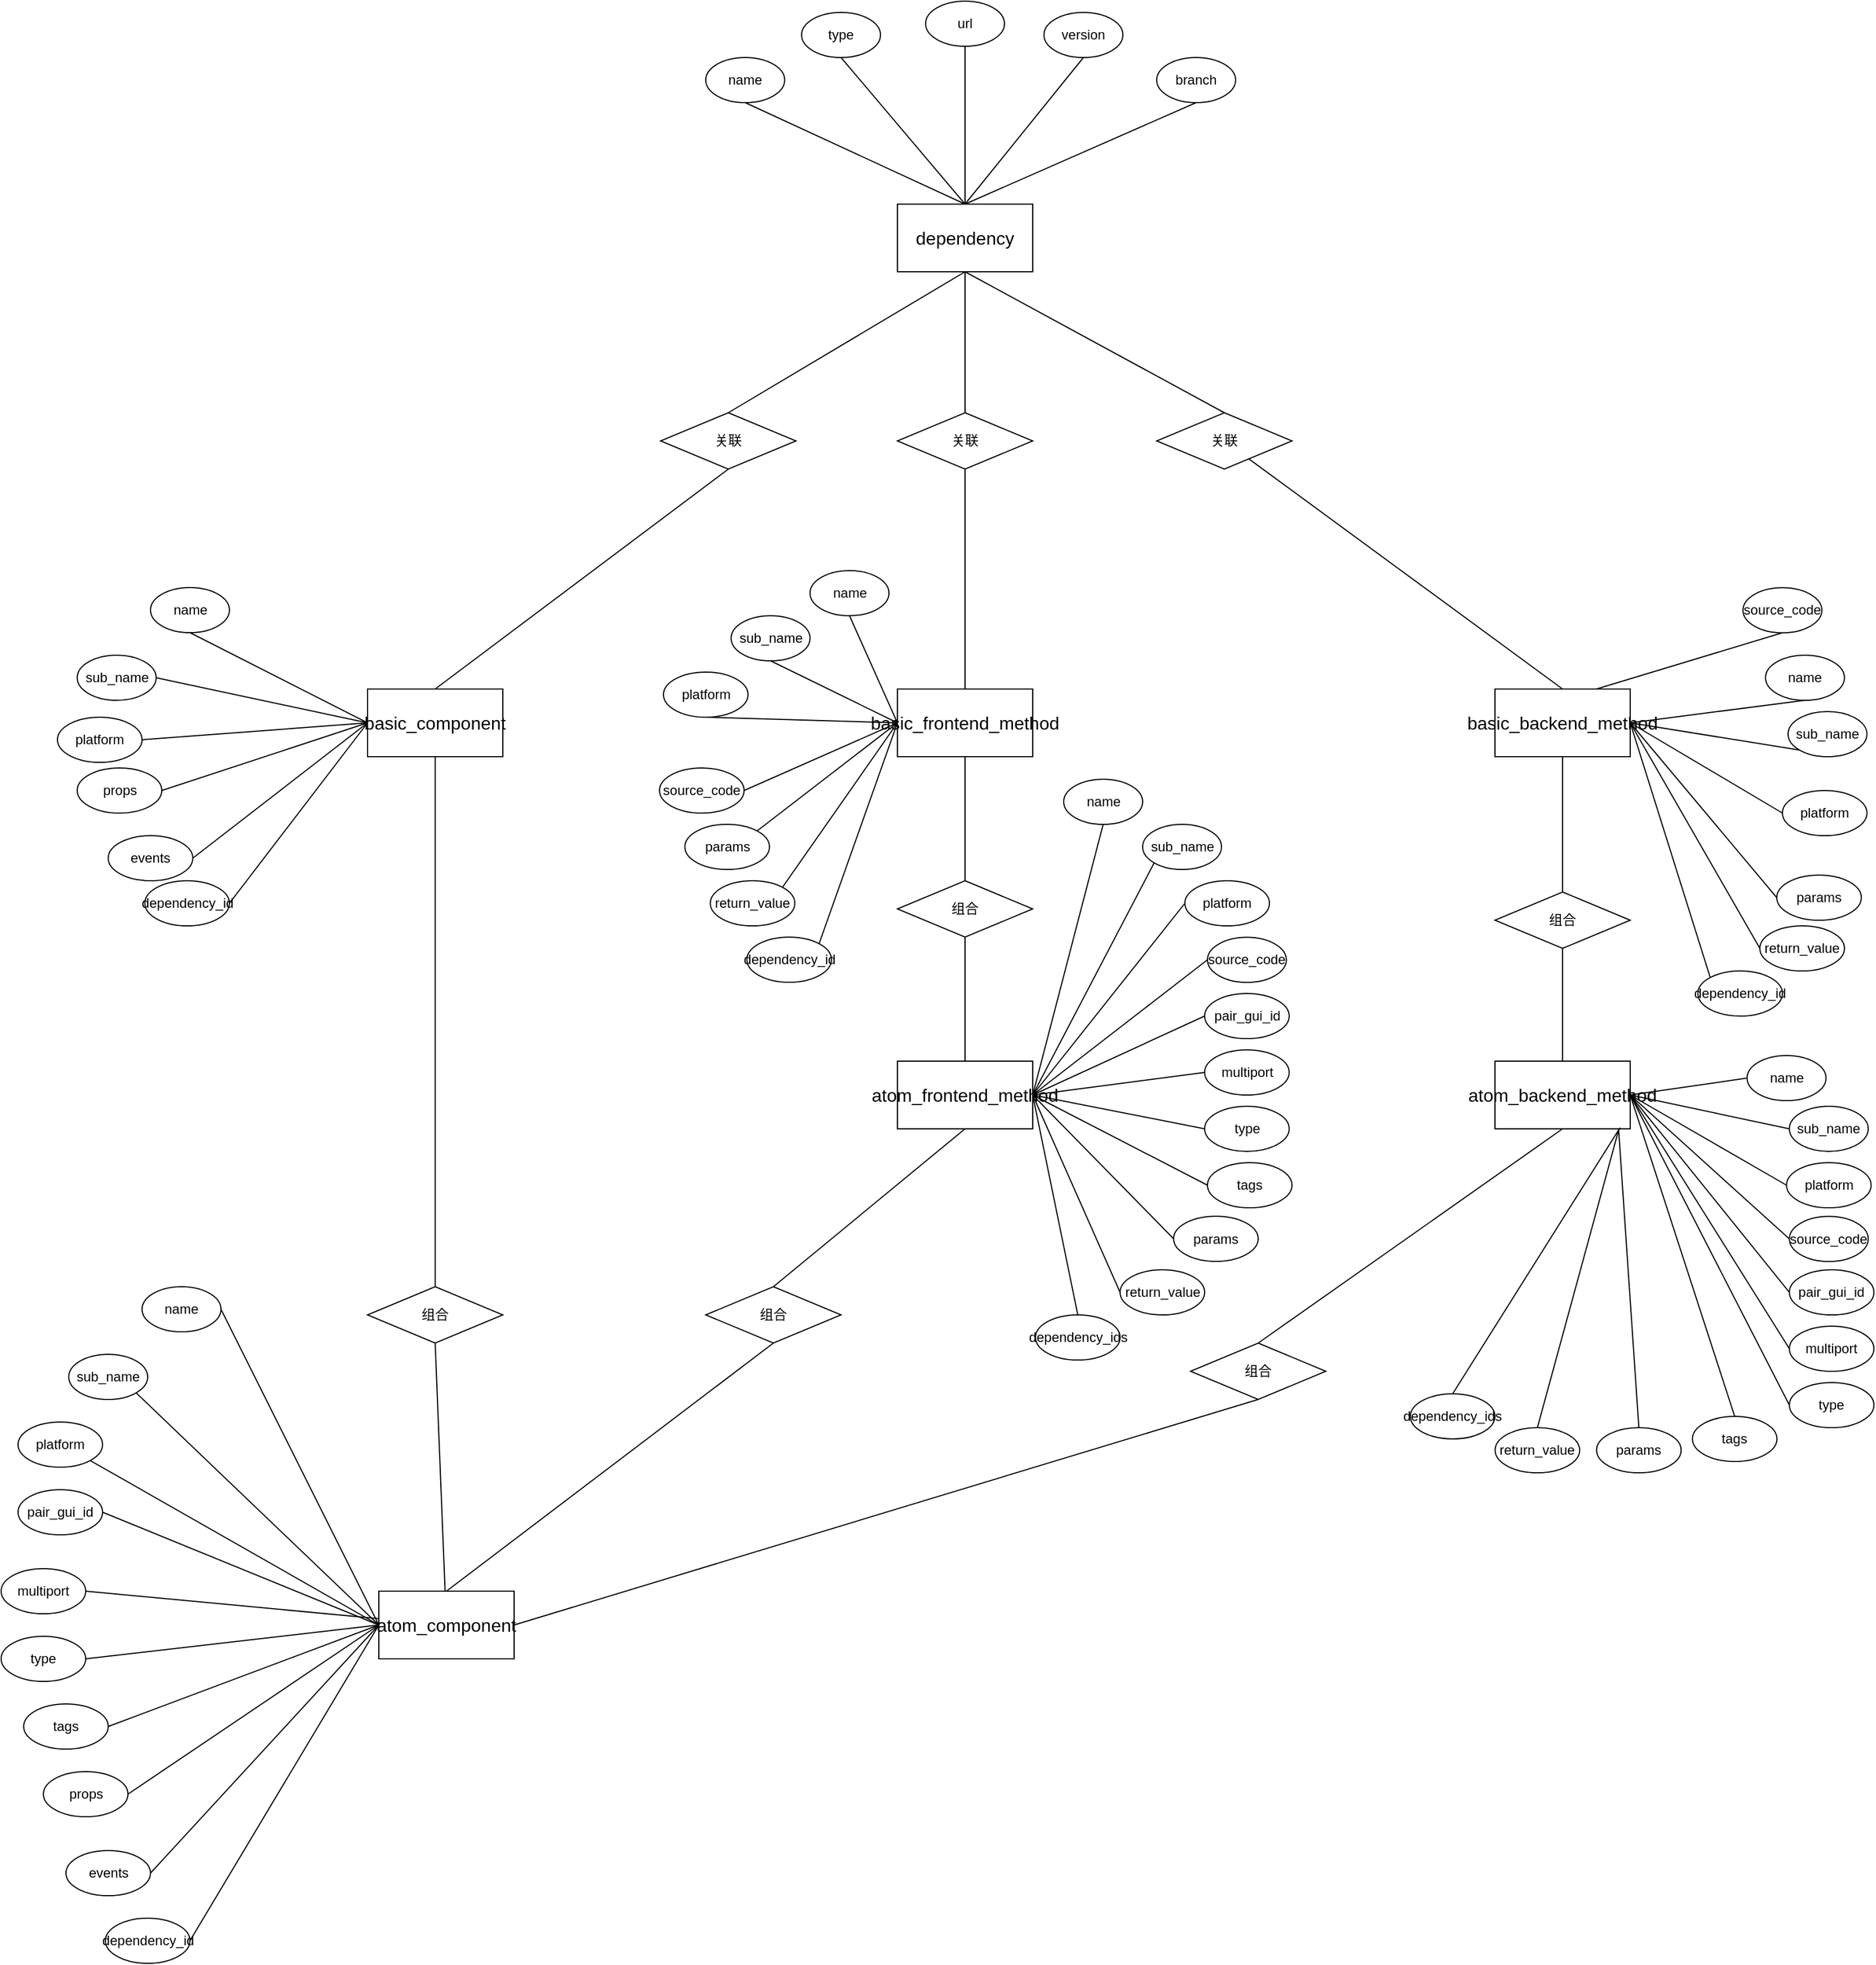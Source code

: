 <mxfile pages="1" version="11.2.9" type="github"><diagram id="z7lTt8omk_86fi-6JO_t" name="第 1 页"><mxGraphModel dx="1261" dy="819" grid="1" gridSize="10" guides="1" tooltips="1" connect="1" arrows="1" fold="1" page="1" pageScale="1" pageWidth="3300" pageHeight="4681" math="0" shadow="0"><root><mxCell id="0"/><mxCell id="1" parent="0"/><mxCell id="1T3B1WNuyMGpMK1enhCD-1" value="&lt;span&gt;&lt;div class=&quot;ql-long-6808127&quot; style=&quot;font-size: 12pt&quot;&gt;&lt;span class=&quot;ql-author-6808127&quot;&gt;dependency&lt;/span&gt;&lt;/div&gt;&lt;/span&gt;" style="rounded=0;whiteSpace=wrap;html=1;" parent="1" vertex="1"><mxGeometry x="1630" y="810" width="120" height="60" as="geometry"/></mxCell><mxCell id="iZbWSdUzm65O7ZsRkunu-4" style="rounded=0;orthogonalLoop=1;jettySize=auto;html=1;exitX=0.5;exitY=0;exitDx=0;exitDy=0;entryX=0.5;entryY=1;entryDx=0;entryDy=0;endArrow=none;endFill=0;" edge="1" parent="1" source="1T3B1WNuyMGpMK1enhCD-2" target="iZbWSdUzm65O7ZsRkunu-1"><mxGeometry relative="1" as="geometry"/></mxCell><mxCell id="iZbWSdUzm65O7ZsRkunu-23" style="edgeStyle=none;rounded=0;orthogonalLoop=1;jettySize=auto;html=1;exitX=0.5;exitY=1;exitDx=0;exitDy=0;entryX=0.5;entryY=0;entryDx=0;entryDy=0;endArrow=none;endFill=0;" edge="1" parent="1" source="1T3B1WNuyMGpMK1enhCD-2" target="iZbWSdUzm65O7ZsRkunu-10"><mxGeometry relative="1" as="geometry"/></mxCell><mxCell id="1T3B1WNuyMGpMK1enhCD-2" value="&lt;span&gt;&lt;div class=&quot;ql-long-6808127&quot; style=&quot;font-size: 12pt&quot;&gt;&lt;span&gt;basic_component&lt;/span&gt;&lt;/div&gt;&lt;/span&gt;" style="rounded=0;whiteSpace=wrap;html=1;" parent="1" vertex="1"><mxGeometry x="1160" y="1240" width="120" height="60" as="geometry"/></mxCell><mxCell id="iZbWSdUzm65O7ZsRkunu-9" style="edgeStyle=none;rounded=0;orthogonalLoop=1;jettySize=auto;html=1;exitX=0.5;exitY=0;exitDx=0;exitDy=0;endArrow=none;endFill=0;" edge="1" parent="1" source="1T3B1WNuyMGpMK1enhCD-3" target="iZbWSdUzm65O7ZsRkunu-3"><mxGeometry relative="1" as="geometry"/></mxCell><mxCell id="iZbWSdUzm65O7ZsRkunu-17" style="edgeStyle=none;rounded=0;orthogonalLoop=1;jettySize=auto;html=1;exitX=0.5;exitY=1;exitDx=0;exitDy=0;endArrow=none;endFill=0;" edge="1" parent="1" source="1T3B1WNuyMGpMK1enhCD-3" target="iZbWSdUzm65O7ZsRkunu-12"><mxGeometry relative="1" as="geometry"/></mxCell><mxCell id="1T3B1WNuyMGpMK1enhCD-3" value="&lt;span&gt;&lt;div class=&quot;ql-long-6808127&quot; style=&quot;font-size: 12pt&quot;&gt;&lt;span&gt;basic_backend_method&lt;/span&gt;&lt;/div&gt;&lt;/span&gt;" style="rounded=0;whiteSpace=wrap;html=1;" parent="1" vertex="1"><mxGeometry x="2160" y="1240" width="120" height="60" as="geometry"/></mxCell><mxCell id="1T3B1WNuyMGpMK1enhCD-4" value="&lt;span&gt;&lt;div class=&quot;ql-long-377570&quot; style=&quot;font-size: 12pt&quot;&gt;atom_componen&lt;span class=&quot;ql-author-377570&quot;&gt;t&lt;/span&gt;&lt;/div&gt;&lt;/span&gt;" style="rounded=0;whiteSpace=wrap;html=1;" parent="1" vertex="1"><mxGeometry x="1170" y="2040" width="120" height="60" as="geometry"/></mxCell><mxCell id="iZbWSdUzm65O7ZsRkunu-6" style="edgeStyle=none;rounded=0;orthogonalLoop=1;jettySize=auto;html=1;exitX=0.5;exitY=0;exitDx=0;exitDy=0;entryX=0.5;entryY=1;entryDx=0;entryDy=0;endArrow=none;endFill=0;" edge="1" parent="1" source="1T3B1WNuyMGpMK1enhCD-5" target="iZbWSdUzm65O7ZsRkunu-2"><mxGeometry relative="1" as="geometry"/></mxCell><mxCell id="iZbWSdUzm65O7ZsRkunu-15" style="edgeStyle=none;rounded=0;orthogonalLoop=1;jettySize=auto;html=1;exitX=0.5;exitY=1;exitDx=0;exitDy=0;entryX=0.5;entryY=0;entryDx=0;entryDy=0;endArrow=none;endFill=0;" edge="1" parent="1" source="1T3B1WNuyMGpMK1enhCD-5" target="iZbWSdUzm65O7ZsRkunu-11"><mxGeometry relative="1" as="geometry"/></mxCell><mxCell id="1T3B1WNuyMGpMK1enhCD-5" value="&lt;span&gt;&lt;div class=&quot;ql-long-6808127&quot; style=&quot;font-size: 12pt&quot;&gt;&lt;span&gt;basic_frontend_method&lt;/span&gt;&lt;/div&gt;&lt;/span&gt;" style="rounded=0;whiteSpace=wrap;html=1;" parent="1" vertex="1"><mxGeometry x="1630" y="1240" width="120" height="60" as="geometry"/></mxCell><mxCell id="iZbWSdUzm65O7ZsRkunu-19" style="edgeStyle=none;rounded=0;orthogonalLoop=1;jettySize=auto;html=1;exitX=0.5;exitY=1;exitDx=0;exitDy=0;entryX=0.5;entryY=0;entryDx=0;entryDy=0;endArrow=none;endFill=0;" edge="1" parent="1" source="1T3B1WNuyMGpMK1enhCD-6" target="iZbWSdUzm65O7ZsRkunu-13"><mxGeometry relative="1" as="geometry"/></mxCell><mxCell id="1T3B1WNuyMGpMK1enhCD-6" value="&lt;span&gt;&lt;div class=&quot;ql-long-377570&quot; style=&quot;font-size: 12pt&quot;&gt;&lt;span&gt;atom_frontend_method&lt;/span&gt;&lt;/div&gt;&lt;/span&gt;" style="rounded=0;whiteSpace=wrap;html=1;" parent="1" vertex="1"><mxGeometry x="1630" y="1570" width="120" height="60" as="geometry"/></mxCell><mxCell id="iZbWSdUzm65O7ZsRkunu-21" style="edgeStyle=none;rounded=0;orthogonalLoop=1;jettySize=auto;html=1;exitX=0.5;exitY=1;exitDx=0;exitDy=0;entryX=0.5;entryY=0;entryDx=0;entryDy=0;endArrow=none;endFill=0;" edge="1" parent="1" source="1T3B1WNuyMGpMK1enhCD-8" target="iZbWSdUzm65O7ZsRkunu-14"><mxGeometry relative="1" as="geometry"/></mxCell><mxCell id="1T3B1WNuyMGpMK1enhCD-8" value="&lt;span&gt;&lt;div class=&quot;ql-long-377570&quot; style=&quot;font-size: 12pt&quot;&gt;&lt;span&gt;atom_backend_method&lt;/span&gt;&lt;/div&gt;&lt;/span&gt;" style="rounded=0;whiteSpace=wrap;html=1;" parent="1" vertex="1"><mxGeometry x="2160" y="1570" width="120" height="60" as="geometry"/></mxCell><mxCell id="iZbWSdUzm65O7ZsRkunu-5" style="rounded=0;orthogonalLoop=1;jettySize=auto;html=1;exitX=0.5;exitY=0;exitDx=0;exitDy=0;endArrow=none;endFill=0;entryX=0.5;entryY=1;entryDx=0;entryDy=0;" edge="1" parent="1" source="iZbWSdUzm65O7ZsRkunu-1" target="1T3B1WNuyMGpMK1enhCD-1"><mxGeometry relative="1" as="geometry"/></mxCell><mxCell id="iZbWSdUzm65O7ZsRkunu-1" value="关联" style="rhombus;whiteSpace=wrap;html=1;" vertex="1" parent="1"><mxGeometry x="1420" y="995" width="120" height="50" as="geometry"/></mxCell><mxCell id="iZbWSdUzm65O7ZsRkunu-7" style="edgeStyle=none;rounded=0;orthogonalLoop=1;jettySize=auto;html=1;exitX=0.5;exitY=0;exitDx=0;exitDy=0;entryX=0.5;entryY=1;entryDx=0;entryDy=0;endArrow=none;endFill=0;" edge="1" parent="1" source="iZbWSdUzm65O7ZsRkunu-2" target="1T3B1WNuyMGpMK1enhCD-1"><mxGeometry relative="1" as="geometry"/></mxCell><mxCell id="iZbWSdUzm65O7ZsRkunu-2" value="关联" style="rhombus;whiteSpace=wrap;html=1;" vertex="1" parent="1"><mxGeometry x="1630" y="995" width="120" height="50" as="geometry"/></mxCell><mxCell id="iZbWSdUzm65O7ZsRkunu-8" style="edgeStyle=none;rounded=0;orthogonalLoop=1;jettySize=auto;html=1;exitX=0.5;exitY=0;exitDx=0;exitDy=0;endArrow=none;endFill=0;" edge="1" parent="1" source="iZbWSdUzm65O7ZsRkunu-3"><mxGeometry relative="1" as="geometry"><mxPoint x="1690" y="870" as="targetPoint"/></mxGeometry></mxCell><mxCell id="iZbWSdUzm65O7ZsRkunu-3" value="关联" style="rhombus;whiteSpace=wrap;html=1;" vertex="1" parent="1"><mxGeometry x="1860" y="995" width="120" height="50" as="geometry"/></mxCell><mxCell id="iZbWSdUzm65O7ZsRkunu-24" style="edgeStyle=none;rounded=0;orthogonalLoop=1;jettySize=auto;html=1;exitX=0.5;exitY=1;exitDx=0;exitDy=0;endArrow=none;endFill=0;" edge="1" parent="1" source="iZbWSdUzm65O7ZsRkunu-10" target="1T3B1WNuyMGpMK1enhCD-4"><mxGeometry relative="1" as="geometry"/></mxCell><mxCell id="iZbWSdUzm65O7ZsRkunu-10" value="组合" style="rhombus;whiteSpace=wrap;html=1;" vertex="1" parent="1"><mxGeometry x="1160" y="1770" width="120" height="50" as="geometry"/></mxCell><mxCell id="iZbWSdUzm65O7ZsRkunu-16" style="edgeStyle=none;rounded=0;orthogonalLoop=1;jettySize=auto;html=1;exitX=0.5;exitY=1;exitDx=0;exitDy=0;endArrow=none;endFill=0;" edge="1" parent="1" source="iZbWSdUzm65O7ZsRkunu-11" target="1T3B1WNuyMGpMK1enhCD-6"><mxGeometry relative="1" as="geometry"/></mxCell><mxCell id="iZbWSdUzm65O7ZsRkunu-11" value="组合" style="rhombus;whiteSpace=wrap;html=1;" vertex="1" parent="1"><mxGeometry x="1630" y="1410" width="120" height="50" as="geometry"/></mxCell><mxCell id="iZbWSdUzm65O7ZsRkunu-18" style="edgeStyle=none;rounded=0;orthogonalLoop=1;jettySize=auto;html=1;exitX=0.5;exitY=1;exitDx=0;exitDy=0;entryX=0.5;entryY=0;entryDx=0;entryDy=0;endArrow=none;endFill=0;" edge="1" parent="1" source="iZbWSdUzm65O7ZsRkunu-12" target="1T3B1WNuyMGpMK1enhCD-8"><mxGeometry relative="1" as="geometry"/></mxCell><mxCell id="iZbWSdUzm65O7ZsRkunu-12" value="组合" style="rhombus;whiteSpace=wrap;html=1;" vertex="1" parent="1"><mxGeometry x="2160" y="1420" width="120" height="50" as="geometry"/></mxCell><mxCell id="iZbWSdUzm65O7ZsRkunu-20" style="edgeStyle=none;rounded=0;orthogonalLoop=1;jettySize=auto;html=1;exitX=0.5;exitY=1;exitDx=0;exitDy=0;entryX=0.5;entryY=0;entryDx=0;entryDy=0;endArrow=none;endFill=0;" edge="1" parent="1" source="iZbWSdUzm65O7ZsRkunu-13" target="1T3B1WNuyMGpMK1enhCD-4"><mxGeometry relative="1" as="geometry"/></mxCell><mxCell id="iZbWSdUzm65O7ZsRkunu-13" value="组合" style="rhombus;whiteSpace=wrap;html=1;" vertex="1" parent="1"><mxGeometry x="1460" y="1770" width="120" height="50" as="geometry"/></mxCell><mxCell id="iZbWSdUzm65O7ZsRkunu-22" style="edgeStyle=none;rounded=0;orthogonalLoop=1;jettySize=auto;html=1;exitX=0.5;exitY=1;exitDx=0;exitDy=0;entryX=1;entryY=0.5;entryDx=0;entryDy=0;endArrow=none;endFill=0;" edge="1" parent="1" source="iZbWSdUzm65O7ZsRkunu-14" target="1T3B1WNuyMGpMK1enhCD-4"><mxGeometry relative="1" as="geometry"/></mxCell><mxCell id="iZbWSdUzm65O7ZsRkunu-14" value="组合" style="rhombus;whiteSpace=wrap;html=1;" vertex="1" parent="1"><mxGeometry x="1890" y="1820" width="120" height="50" as="geometry"/></mxCell><mxCell id="iZbWSdUzm65O7ZsRkunu-30" style="edgeStyle=none;rounded=0;orthogonalLoop=1;jettySize=auto;html=1;exitX=0.5;exitY=1;exitDx=0;exitDy=0;entryX=0.5;entryY=0;entryDx=0;entryDy=0;endArrow=none;endFill=0;" edge="1" parent="1" source="iZbWSdUzm65O7ZsRkunu-25" target="1T3B1WNuyMGpMK1enhCD-1"><mxGeometry relative="1" as="geometry"/></mxCell><mxCell id="iZbWSdUzm65O7ZsRkunu-25" value="name" style="ellipse;whiteSpace=wrap;html=1;" vertex="1" parent="1"><mxGeometry x="1460" y="680" width="70" height="40" as="geometry"/></mxCell><mxCell id="iZbWSdUzm65O7ZsRkunu-31" style="edgeStyle=none;rounded=0;orthogonalLoop=1;jettySize=auto;html=1;exitX=0.5;exitY=1;exitDx=0;exitDy=0;endArrow=none;endFill=0;" edge="1" parent="1" source="iZbWSdUzm65O7ZsRkunu-26"><mxGeometry relative="1" as="geometry"><mxPoint x="1690" y="810" as="targetPoint"/></mxGeometry></mxCell><mxCell id="iZbWSdUzm65O7ZsRkunu-26" value="type" style="ellipse;whiteSpace=wrap;html=1;" vertex="1" parent="1"><mxGeometry x="1545" y="640" width="70" height="40" as="geometry"/></mxCell><mxCell id="iZbWSdUzm65O7ZsRkunu-32" style="edgeStyle=none;rounded=0;orthogonalLoop=1;jettySize=auto;html=1;exitX=0.5;exitY=1;exitDx=0;exitDy=0;endArrow=none;endFill=0;" edge="1" parent="1" source="iZbWSdUzm65O7ZsRkunu-27"><mxGeometry relative="1" as="geometry"><mxPoint x="1690" y="810" as="targetPoint"/></mxGeometry></mxCell><mxCell id="iZbWSdUzm65O7ZsRkunu-27" value="url" style="ellipse;whiteSpace=wrap;html=1;" vertex="1" parent="1"><mxGeometry x="1655" y="630" width="70" height="40" as="geometry"/></mxCell><mxCell id="iZbWSdUzm65O7ZsRkunu-33" style="edgeStyle=none;rounded=0;orthogonalLoop=1;jettySize=auto;html=1;exitX=0.5;exitY=1;exitDx=0;exitDy=0;endArrow=none;endFill=0;" edge="1" parent="1" source="iZbWSdUzm65O7ZsRkunu-28"><mxGeometry relative="1" as="geometry"><mxPoint x="1690" y="810" as="targetPoint"/></mxGeometry></mxCell><mxCell id="iZbWSdUzm65O7ZsRkunu-28" value="version" style="ellipse;whiteSpace=wrap;html=1;" vertex="1" parent="1"><mxGeometry x="1760" y="640" width="70" height="40" as="geometry"/></mxCell><mxCell id="iZbWSdUzm65O7ZsRkunu-34" style="edgeStyle=none;rounded=0;orthogonalLoop=1;jettySize=auto;html=1;exitX=0.5;exitY=1;exitDx=0;exitDy=0;entryX=0.5;entryY=0;entryDx=0;entryDy=0;endArrow=none;endFill=0;" edge="1" parent="1" source="iZbWSdUzm65O7ZsRkunu-29" target="1T3B1WNuyMGpMK1enhCD-1"><mxGeometry relative="1" as="geometry"/></mxCell><mxCell id="iZbWSdUzm65O7ZsRkunu-29" value="&lt;span&gt;branch&lt;/span&gt;" style="ellipse;whiteSpace=wrap;html=1;" vertex="1" parent="1"><mxGeometry x="1860" y="680" width="70" height="40" as="geometry"/></mxCell><mxCell id="iZbWSdUzm65O7ZsRkunu-46" style="edgeStyle=none;rounded=0;orthogonalLoop=1;jettySize=auto;html=1;exitX=0.5;exitY=1;exitDx=0;exitDy=0;entryX=0;entryY=0.5;entryDx=0;entryDy=0;endArrow=none;endFill=0;" edge="1" parent="1" source="iZbWSdUzm65O7ZsRkunu-35" target="1T3B1WNuyMGpMK1enhCD-2"><mxGeometry relative="1" as="geometry"/></mxCell><mxCell id="iZbWSdUzm65O7ZsRkunu-35" value="name" style="ellipse;whiteSpace=wrap;html=1;" vertex="1" parent="1"><mxGeometry x="967.5" y="1150" width="70" height="40" as="geometry"/></mxCell><mxCell id="iZbWSdUzm65O7ZsRkunu-47" style="edgeStyle=none;rounded=0;orthogonalLoop=1;jettySize=auto;html=1;exitX=1;exitY=0.5;exitDx=0;exitDy=0;entryX=0;entryY=0.5;entryDx=0;entryDy=0;endArrow=none;endFill=0;" edge="1" parent="1" source="iZbWSdUzm65O7ZsRkunu-36" target="1T3B1WNuyMGpMK1enhCD-2"><mxGeometry relative="1" as="geometry"/></mxCell><mxCell id="iZbWSdUzm65O7ZsRkunu-36" value="sub_name" style="ellipse;whiteSpace=wrap;html=1;" vertex="1" parent="1"><mxGeometry x="902.5" y="1210" width="70" height="40" as="geometry"/></mxCell><mxCell id="iZbWSdUzm65O7ZsRkunu-53" style="edgeStyle=none;rounded=0;orthogonalLoop=1;jettySize=auto;html=1;exitX=1;exitY=0.5;exitDx=0;exitDy=0;entryX=0;entryY=0.5;entryDx=0;entryDy=0;endArrow=none;endFill=0;" edge="1" parent="1" source="iZbWSdUzm65O7ZsRkunu-43" target="1T3B1WNuyMGpMK1enhCD-2"><mxGeometry relative="1" as="geometry"/></mxCell><mxCell id="iZbWSdUzm65O7ZsRkunu-43" value="props" style="ellipse;whiteSpace=wrap;html=1;" vertex="1" parent="1"><mxGeometry x="902.5" y="1310" width="75" height="40" as="geometry"/></mxCell><mxCell id="iZbWSdUzm65O7ZsRkunu-54" style="edgeStyle=none;rounded=0;orthogonalLoop=1;jettySize=auto;html=1;exitX=1;exitY=0.5;exitDx=0;exitDy=0;entryX=0;entryY=0.5;entryDx=0;entryDy=0;endArrow=none;endFill=0;" edge="1" parent="1" source="iZbWSdUzm65O7ZsRkunu-44" target="1T3B1WNuyMGpMK1enhCD-2"><mxGeometry relative="1" as="geometry"/></mxCell><mxCell id="iZbWSdUzm65O7ZsRkunu-44" value="events" style="ellipse;whiteSpace=wrap;html=1;" vertex="1" parent="1"><mxGeometry x="930" y="1370" width="75" height="40" as="geometry"/></mxCell><mxCell id="iZbWSdUzm65O7ZsRkunu-55" style="edgeStyle=none;rounded=0;orthogonalLoop=1;jettySize=auto;html=1;exitX=1;exitY=0.5;exitDx=0;exitDy=0;entryX=0;entryY=0.5;entryDx=0;entryDy=0;endArrow=none;endFill=0;" edge="1" parent="1" source="iZbWSdUzm65O7ZsRkunu-45" target="1T3B1WNuyMGpMK1enhCD-2"><mxGeometry relative="1" as="geometry"/></mxCell><mxCell id="iZbWSdUzm65O7ZsRkunu-45" value="&lt;span&gt;dependency_id&lt;/span&gt;" style="ellipse;whiteSpace=wrap;html=1;" vertex="1" parent="1"><mxGeometry x="962.5" y="1410" width="75" height="40" as="geometry"/></mxCell><mxCell id="iZbWSdUzm65O7ZsRkunu-70" style="edgeStyle=none;rounded=0;orthogonalLoop=1;jettySize=auto;html=1;exitX=0.5;exitY=1;exitDx=0;exitDy=0;entryX=0;entryY=0.5;entryDx=0;entryDy=0;endArrow=none;endFill=0;" edge="1" parent="1" source="iZbWSdUzm65O7ZsRkunu-56" target="1T3B1WNuyMGpMK1enhCD-5"><mxGeometry relative="1" as="geometry"/></mxCell><mxCell id="iZbWSdUzm65O7ZsRkunu-56" value="name" style="ellipse;whiteSpace=wrap;html=1;" vertex="1" parent="1"><mxGeometry x="1552.5" y="1135" width="70" height="40" as="geometry"/></mxCell><mxCell id="iZbWSdUzm65O7ZsRkunu-71" style="edgeStyle=none;rounded=0;orthogonalLoop=1;jettySize=auto;html=1;exitX=0.5;exitY=1;exitDx=0;exitDy=0;endArrow=none;endFill=0;" edge="1" parent="1" source="iZbWSdUzm65O7ZsRkunu-57"><mxGeometry relative="1" as="geometry"><mxPoint x="1630" y="1270" as="targetPoint"/></mxGeometry></mxCell><mxCell id="iZbWSdUzm65O7ZsRkunu-57" value="sub_name" style="ellipse;whiteSpace=wrap;html=1;" vertex="1" parent="1"><mxGeometry x="1482.5" y="1175" width="70" height="40" as="geometry"/></mxCell><mxCell id="iZbWSdUzm65O7ZsRkunu-72" style="edgeStyle=none;rounded=0;orthogonalLoop=1;jettySize=auto;html=1;exitX=0.5;exitY=1;exitDx=0;exitDy=0;endArrow=none;endFill=0;" edge="1" parent="1" source="iZbWSdUzm65O7ZsRkunu-58"><mxGeometry relative="1" as="geometry"><mxPoint x="1630" y="1270" as="targetPoint"/></mxGeometry></mxCell><mxCell id="iZbWSdUzm65O7ZsRkunu-58" value="&lt;span&gt;platform&lt;/span&gt;" style="ellipse;whiteSpace=wrap;html=1;" vertex="1" parent="1"><mxGeometry x="1422.5" y="1225" width="75" height="40" as="geometry"/></mxCell><mxCell id="iZbWSdUzm65O7ZsRkunu-78" style="edgeStyle=none;rounded=0;orthogonalLoop=1;jettySize=auto;html=1;exitX=1;exitY=0;exitDx=0;exitDy=0;entryX=0;entryY=0.5;entryDx=0;entryDy=0;endArrow=none;endFill=0;" edge="1" parent="1" source="iZbWSdUzm65O7ZsRkunu-63" target="1T3B1WNuyMGpMK1enhCD-5"><mxGeometry relative="1" as="geometry"/></mxCell><mxCell id="iZbWSdUzm65O7ZsRkunu-63" value="&lt;span&gt;params&lt;/span&gt;" style="ellipse;whiteSpace=wrap;html=1;" vertex="1" parent="1"><mxGeometry x="1441.5" y="1360" width="75" height="40" as="geometry"/></mxCell><mxCell id="iZbWSdUzm65O7ZsRkunu-79" style="edgeStyle=none;rounded=0;orthogonalLoop=1;jettySize=auto;html=1;exitX=1;exitY=0;exitDx=0;exitDy=0;entryX=0;entryY=0.5;entryDx=0;entryDy=0;endArrow=none;endFill=0;" edge="1" parent="1" source="iZbWSdUzm65O7ZsRkunu-64" target="1T3B1WNuyMGpMK1enhCD-5"><mxGeometry relative="1" as="geometry"/></mxCell><mxCell id="iZbWSdUzm65O7ZsRkunu-64" value="return_value" style="ellipse;whiteSpace=wrap;html=1;" vertex="1" parent="1"><mxGeometry x="1464" y="1410" width="75" height="40" as="geometry"/></mxCell><mxCell id="iZbWSdUzm65O7ZsRkunu-80" style="edgeStyle=none;rounded=0;orthogonalLoop=1;jettySize=auto;html=1;exitX=1;exitY=0;exitDx=0;exitDy=0;endArrow=none;endFill=0;" edge="1" parent="1" source="iZbWSdUzm65O7ZsRkunu-65"><mxGeometry relative="1" as="geometry"><mxPoint x="1630" y="1270" as="targetPoint"/></mxGeometry></mxCell><mxCell id="iZbWSdUzm65O7ZsRkunu-65" value="&lt;span&gt;dependency_id&lt;/span&gt;" style="ellipse;whiteSpace=wrap;html=1;" vertex="1" parent="1"><mxGeometry x="1496.5" y="1460" width="75" height="40" as="geometry"/></mxCell><mxCell id="iZbWSdUzm65O7ZsRkunu-77" style="edgeStyle=none;rounded=0;orthogonalLoop=1;jettySize=auto;html=1;exitX=1;exitY=0.5;exitDx=0;exitDy=0;entryX=0;entryY=0.5;entryDx=0;entryDy=0;endArrow=none;endFill=0;" edge="1" parent="1" source="iZbWSdUzm65O7ZsRkunu-69" target="1T3B1WNuyMGpMK1enhCD-5"><mxGeometry relative="1" as="geometry"/></mxCell><mxCell id="iZbWSdUzm65O7ZsRkunu-69" value="&lt;span&gt;source_code&lt;/span&gt;" style="ellipse;whiteSpace=wrap;html=1;" vertex="1" parent="1"><mxGeometry x="1419" y="1310" width="75" height="40" as="geometry"/></mxCell><mxCell id="iZbWSdUzm65O7ZsRkunu-114" style="edgeStyle=none;rounded=0;orthogonalLoop=1;jettySize=auto;html=1;exitX=0.5;exitY=1;exitDx=0;exitDy=0;entryX=1;entryY=0.5;entryDx=0;entryDy=0;endArrow=none;endFill=0;" edge="1" parent="1" source="iZbWSdUzm65O7ZsRkunu-102" target="1T3B1WNuyMGpMK1enhCD-3"><mxGeometry relative="1" as="geometry"/></mxCell><mxCell id="iZbWSdUzm65O7ZsRkunu-102" value="name" style="ellipse;whiteSpace=wrap;html=1;" vertex="1" parent="1"><mxGeometry x="2400" y="1210" width="70" height="40" as="geometry"/></mxCell><mxCell id="iZbWSdUzm65O7ZsRkunu-115" style="edgeStyle=none;rounded=0;orthogonalLoop=1;jettySize=auto;html=1;exitX=0;exitY=1;exitDx=0;exitDy=0;endArrow=none;endFill=0;" edge="1" parent="1" source="iZbWSdUzm65O7ZsRkunu-103"><mxGeometry relative="1" as="geometry"><mxPoint x="2280" y="1270" as="targetPoint"/></mxGeometry></mxCell><mxCell id="iZbWSdUzm65O7ZsRkunu-103" value="sub_name" style="ellipse;whiteSpace=wrap;html=1;" vertex="1" parent="1"><mxGeometry x="2420" y="1260" width="70" height="40" as="geometry"/></mxCell><mxCell id="iZbWSdUzm65O7ZsRkunu-116" style="edgeStyle=none;rounded=0;orthogonalLoop=1;jettySize=auto;html=1;exitX=0;exitY=0.5;exitDx=0;exitDy=0;endArrow=none;endFill=0;" edge="1" parent="1" source="iZbWSdUzm65O7ZsRkunu-104"><mxGeometry relative="1" as="geometry"><mxPoint x="2280" y="1270" as="targetPoint"/></mxGeometry></mxCell><mxCell id="iZbWSdUzm65O7ZsRkunu-104" value="&lt;span&gt;platform&lt;/span&gt;" style="ellipse;whiteSpace=wrap;html=1;" vertex="1" parent="1"><mxGeometry x="2415" y="1330" width="75" height="40" as="geometry"/></mxCell><mxCell id="iZbWSdUzm65O7ZsRkunu-121" style="edgeStyle=none;rounded=0;orthogonalLoop=1;jettySize=auto;html=1;exitX=0;exitY=0.5;exitDx=0;exitDy=0;entryX=1;entryY=0.5;entryDx=0;entryDy=0;endArrow=none;endFill=0;" edge="1" parent="1" source="iZbWSdUzm65O7ZsRkunu-109" target="1T3B1WNuyMGpMK1enhCD-3"><mxGeometry relative="1" as="geometry"/></mxCell><mxCell id="iZbWSdUzm65O7ZsRkunu-109" value="params" style="ellipse;whiteSpace=wrap;html=1;" vertex="1" parent="1"><mxGeometry x="2410" y="1405" width="75" height="40" as="geometry"/></mxCell><mxCell id="iZbWSdUzm65O7ZsRkunu-122" style="edgeStyle=none;rounded=0;orthogonalLoop=1;jettySize=auto;html=1;exitX=0;exitY=0.5;exitDx=0;exitDy=0;endArrow=none;endFill=0;" edge="1" parent="1" source="iZbWSdUzm65O7ZsRkunu-110"><mxGeometry relative="1" as="geometry"><mxPoint x="2280" y="1270" as="targetPoint"/></mxGeometry></mxCell><mxCell id="iZbWSdUzm65O7ZsRkunu-110" value="return_value" style="ellipse;whiteSpace=wrap;html=1;" vertex="1" parent="1"><mxGeometry x="2395" y="1450" width="75" height="40" as="geometry"/></mxCell><mxCell id="iZbWSdUzm65O7ZsRkunu-123" style="edgeStyle=none;rounded=0;orthogonalLoop=1;jettySize=auto;html=1;exitX=0;exitY=0;exitDx=0;exitDy=0;endArrow=none;endFill=0;" edge="1" parent="1" source="iZbWSdUzm65O7ZsRkunu-111"><mxGeometry relative="1" as="geometry"><mxPoint x="2280" y="1270" as="targetPoint"/></mxGeometry></mxCell><mxCell id="iZbWSdUzm65O7ZsRkunu-111" value="&lt;span&gt;dependency_id&lt;/span&gt;" style="ellipse;whiteSpace=wrap;html=1;" vertex="1" parent="1"><mxGeometry x="2340" y="1490" width="75" height="40" as="geometry"/></mxCell><mxCell id="iZbWSdUzm65O7ZsRkunu-113" style="edgeStyle=none;rounded=0;orthogonalLoop=1;jettySize=auto;html=1;exitX=0.5;exitY=1;exitDx=0;exitDy=0;entryX=0.75;entryY=0;entryDx=0;entryDy=0;endArrow=none;endFill=0;" edge="1" parent="1" source="iZbWSdUzm65O7ZsRkunu-112" target="1T3B1WNuyMGpMK1enhCD-3"><mxGeometry relative="1" as="geometry"/></mxCell><mxCell id="iZbWSdUzm65O7ZsRkunu-112" value="source_code" style="ellipse;whiteSpace=wrap;html=1;" vertex="1" parent="1"><mxGeometry x="2380" y="1150.167" width="70" height="40" as="geometry"/></mxCell><mxCell id="iZbWSdUzm65O7ZsRkunu-149" style="edgeStyle=none;rounded=0;orthogonalLoop=1;jettySize=auto;html=1;exitX=0.5;exitY=1;exitDx=0;exitDy=0;entryX=1;entryY=0.5;entryDx=0;entryDy=0;endArrow=none;endFill=0;" edge="1" parent="1" source="iZbWSdUzm65O7ZsRkunu-127" target="1T3B1WNuyMGpMK1enhCD-6"><mxGeometry relative="1" as="geometry"/></mxCell><mxCell id="iZbWSdUzm65O7ZsRkunu-127" value="name" style="ellipse;whiteSpace=wrap;html=1;" vertex="1" parent="1"><mxGeometry x="1777.5" y="1320" width="70" height="40" as="geometry"/></mxCell><mxCell id="iZbWSdUzm65O7ZsRkunu-150" style="edgeStyle=none;rounded=0;orthogonalLoop=1;jettySize=auto;html=1;exitX=0;exitY=1;exitDx=0;exitDy=0;endArrow=none;endFill=0;" edge="1" parent="1" source="iZbWSdUzm65O7ZsRkunu-129"><mxGeometry relative="1" as="geometry"><mxPoint x="1750" y="1600" as="targetPoint"/></mxGeometry></mxCell><mxCell id="iZbWSdUzm65O7ZsRkunu-129" value="sub_name" style="ellipse;whiteSpace=wrap;html=1;" vertex="1" parent="1"><mxGeometry x="1847.5" y="1360" width="70" height="40" as="geometry"/></mxCell><mxCell id="iZbWSdUzm65O7ZsRkunu-151" style="edgeStyle=none;rounded=0;orthogonalLoop=1;jettySize=auto;html=1;exitX=0;exitY=0.5;exitDx=0;exitDy=0;endArrow=none;endFill=0;" edge="1" parent="1" source="iZbWSdUzm65O7ZsRkunu-131"><mxGeometry relative="1" as="geometry"><mxPoint x="1750" y="1600" as="targetPoint"/></mxGeometry></mxCell><mxCell id="iZbWSdUzm65O7ZsRkunu-131" value="&lt;span&gt;platform&lt;/span&gt;" style="ellipse;whiteSpace=wrap;html=1;" vertex="1" parent="1"><mxGeometry x="1885" y="1410" width="75" height="40" as="geometry"/></mxCell><mxCell id="iZbWSdUzm65O7ZsRkunu-153" style="edgeStyle=none;rounded=0;orthogonalLoop=1;jettySize=auto;html=1;exitX=0;exitY=0.5;exitDx=0;exitDy=0;endArrow=none;endFill=0;" edge="1" parent="1" source="iZbWSdUzm65O7ZsRkunu-133"><mxGeometry relative="1" as="geometry"><mxPoint x="1750" y="1600" as="targetPoint"/></mxGeometry></mxCell><mxCell id="iZbWSdUzm65O7ZsRkunu-133" value="&lt;span&gt;pair_gui_id&lt;/span&gt;" style="ellipse;whiteSpace=wrap;html=1;" vertex="1" parent="1"><mxGeometry x="1902.5" y="1510" width="75" height="40" as="geometry"/></mxCell><mxCell id="iZbWSdUzm65O7ZsRkunu-154" style="edgeStyle=none;rounded=0;orthogonalLoop=1;jettySize=auto;html=1;exitX=0;exitY=0.5;exitDx=0;exitDy=0;endArrow=none;endFill=0;" edge="1" parent="1" source="iZbWSdUzm65O7ZsRkunu-135"><mxGeometry relative="1" as="geometry"><mxPoint x="1750" y="1600" as="targetPoint"/></mxGeometry></mxCell><mxCell id="iZbWSdUzm65O7ZsRkunu-135" value="&lt;span&gt;multiport&lt;/span&gt;" style="ellipse;whiteSpace=wrap;html=1;" vertex="1" parent="1"><mxGeometry x="1902.5" y="1560" width="75" height="40" as="geometry"/></mxCell><mxCell id="iZbWSdUzm65O7ZsRkunu-178" style="edgeStyle=none;rounded=0;orthogonalLoop=1;jettySize=auto;html=1;exitX=0;exitY=0.5;exitDx=0;exitDy=0;endArrow=none;endFill=0;" edge="1" parent="1" source="iZbWSdUzm65O7ZsRkunu-137"><mxGeometry relative="1" as="geometry"><mxPoint x="1750" y="1600" as="targetPoint"/></mxGeometry></mxCell><mxCell id="iZbWSdUzm65O7ZsRkunu-137" value="type" style="ellipse;whiteSpace=wrap;html=1;" vertex="1" parent="1"><mxGeometry x="1902.5" y="1610" width="75" height="40" as="geometry"/></mxCell><mxCell id="iZbWSdUzm65O7ZsRkunu-179" style="edgeStyle=none;rounded=0;orthogonalLoop=1;jettySize=auto;html=1;exitX=0;exitY=0.5;exitDx=0;exitDy=0;entryX=1;entryY=0.5;entryDx=0;entryDy=0;endArrow=none;endFill=0;" edge="1" parent="1" source="iZbWSdUzm65O7ZsRkunu-139" target="1T3B1WNuyMGpMK1enhCD-6"><mxGeometry relative="1" as="geometry"/></mxCell><mxCell id="iZbWSdUzm65O7ZsRkunu-139" value="tags" style="ellipse;whiteSpace=wrap;html=1;" vertex="1" parent="1"><mxGeometry x="1905" y="1660" width="75" height="40" as="geometry"/></mxCell><mxCell id="iZbWSdUzm65O7ZsRkunu-180" style="edgeStyle=none;rounded=0;orthogonalLoop=1;jettySize=auto;html=1;exitX=0;exitY=0.5;exitDx=0;exitDy=0;endArrow=none;endFill=0;" edge="1" parent="1" source="iZbWSdUzm65O7ZsRkunu-141"><mxGeometry relative="1" as="geometry"><mxPoint x="1750" y="1600" as="targetPoint"/></mxGeometry></mxCell><mxCell id="iZbWSdUzm65O7ZsRkunu-141" value="params" style="ellipse;whiteSpace=wrap;html=1;" vertex="1" parent="1"><mxGeometry x="1875" y="1707.5" width="75" height="40" as="geometry"/></mxCell><mxCell id="iZbWSdUzm65O7ZsRkunu-181" style="edgeStyle=none;rounded=0;orthogonalLoop=1;jettySize=auto;html=1;exitX=0;exitY=0.5;exitDx=0;exitDy=0;endArrow=none;endFill=0;" edge="1" parent="1" source="iZbWSdUzm65O7ZsRkunu-143"><mxGeometry relative="1" as="geometry"><mxPoint x="1750" y="1600" as="targetPoint"/></mxGeometry></mxCell><mxCell id="iZbWSdUzm65O7ZsRkunu-143" value="return_value" style="ellipse;whiteSpace=wrap;html=1;" vertex="1" parent="1"><mxGeometry x="1827.5" y="1755" width="75" height="40" as="geometry"/></mxCell><mxCell id="iZbWSdUzm65O7ZsRkunu-182" style="edgeStyle=none;rounded=0;orthogonalLoop=1;jettySize=auto;html=1;exitX=0.5;exitY=0;exitDx=0;exitDy=0;endArrow=none;endFill=0;" edge="1" parent="1" source="iZbWSdUzm65O7ZsRkunu-145"><mxGeometry relative="1" as="geometry"><mxPoint x="1750" y="1600" as="targetPoint"/></mxGeometry></mxCell><mxCell id="iZbWSdUzm65O7ZsRkunu-145" value="&lt;span&gt;dependency_ids&lt;br&gt;&lt;/span&gt;" style="ellipse;whiteSpace=wrap;html=1;" vertex="1" parent="1"><mxGeometry x="1752.5" y="1795" width="75" height="40" as="geometry"/></mxCell><mxCell id="iZbWSdUzm65O7ZsRkunu-152" style="edgeStyle=none;rounded=0;orthogonalLoop=1;jettySize=auto;html=1;exitX=0;exitY=0.5;exitDx=0;exitDy=0;entryX=1;entryY=0.5;entryDx=0;entryDy=0;endArrow=none;endFill=0;" edge="1" parent="1" source="iZbWSdUzm65O7ZsRkunu-147" target="1T3B1WNuyMGpMK1enhCD-6"><mxGeometry relative="1" as="geometry"/></mxCell><mxCell id="iZbWSdUzm65O7ZsRkunu-147" value="source_code" style="ellipse;whiteSpace=wrap;html=1;" vertex="1" parent="1"><mxGeometry x="1905" y="1460.167" width="70" height="40" as="geometry"/></mxCell><mxCell id="iZbWSdUzm65O7ZsRkunu-165" style="edgeStyle=none;rounded=0;orthogonalLoop=1;jettySize=auto;html=1;exitX=1;exitY=0.5;exitDx=0;exitDy=0;entryX=0;entryY=0.5;entryDx=0;entryDy=0;endArrow=none;endFill=0;" edge="1" parent="1" source="iZbWSdUzm65O7ZsRkunu-155" target="1T3B1WNuyMGpMK1enhCD-4"><mxGeometry relative="1" as="geometry"/></mxCell><mxCell id="iZbWSdUzm65O7ZsRkunu-155" value="name" style="ellipse;whiteSpace=wrap;html=1;" vertex="1" parent="1"><mxGeometry x="960" y="1770" width="70" height="40" as="geometry"/></mxCell><mxCell id="iZbWSdUzm65O7ZsRkunu-166" style="edgeStyle=none;rounded=0;orthogonalLoop=1;jettySize=auto;html=1;exitX=1;exitY=1;exitDx=0;exitDy=0;endArrow=none;endFill=0;" edge="1" parent="1" source="iZbWSdUzm65O7ZsRkunu-156"><mxGeometry relative="1" as="geometry"><mxPoint x="1170" y="2070" as="targetPoint"/></mxGeometry></mxCell><mxCell id="iZbWSdUzm65O7ZsRkunu-156" value="sub_name" style="ellipse;whiteSpace=wrap;html=1;" vertex="1" parent="1"><mxGeometry x="895" y="1830" width="70" height="40" as="geometry"/></mxCell><mxCell id="iZbWSdUzm65O7ZsRkunu-167" style="edgeStyle=none;rounded=0;orthogonalLoop=1;jettySize=auto;html=1;exitX=1;exitY=1;exitDx=0;exitDy=0;entryX=0;entryY=0.5;entryDx=0;entryDy=0;endArrow=none;endFill=0;" edge="1" parent="1" source="iZbWSdUzm65O7ZsRkunu-157" target="1T3B1WNuyMGpMK1enhCD-4"><mxGeometry relative="1" as="geometry"/></mxCell><mxCell id="iZbWSdUzm65O7ZsRkunu-157" value="&lt;span&gt;platform&lt;/span&gt;" style="ellipse;whiteSpace=wrap;html=1;" vertex="1" parent="1"><mxGeometry x="850" y="1890" width="75" height="40" as="geometry"/></mxCell><mxCell id="iZbWSdUzm65O7ZsRkunu-168" style="edgeStyle=none;rounded=0;orthogonalLoop=1;jettySize=auto;html=1;exitX=1;exitY=0.5;exitDx=0;exitDy=0;entryX=0;entryY=0.5;entryDx=0;entryDy=0;endArrow=none;endFill=0;" edge="1" parent="1" source="iZbWSdUzm65O7ZsRkunu-158" target="1T3B1WNuyMGpMK1enhCD-4"><mxGeometry relative="1" as="geometry"/></mxCell><mxCell id="iZbWSdUzm65O7ZsRkunu-158" value="&lt;span&gt;pair_gui_id&lt;/span&gt;" style="ellipse;whiteSpace=wrap;html=1;" vertex="1" parent="1"><mxGeometry x="850" y="1950" width="75" height="40" as="geometry"/></mxCell><mxCell id="iZbWSdUzm65O7ZsRkunu-169" style="edgeStyle=none;rounded=0;orthogonalLoop=1;jettySize=auto;html=1;exitX=1;exitY=0.5;exitDx=0;exitDy=0;endArrow=none;endFill=0;" edge="1" parent="1" source="iZbWSdUzm65O7ZsRkunu-159" target="1T3B1WNuyMGpMK1enhCD-4"><mxGeometry relative="1" as="geometry"/></mxCell><mxCell id="iZbWSdUzm65O7ZsRkunu-159" value="&lt;span&gt;multiport&lt;/span&gt;" style="ellipse;whiteSpace=wrap;html=1;" vertex="1" parent="1"><mxGeometry x="835" y="2020" width="75" height="40" as="geometry"/></mxCell><mxCell id="iZbWSdUzm65O7ZsRkunu-171" style="edgeStyle=none;rounded=0;orthogonalLoop=1;jettySize=auto;html=1;exitX=1;exitY=0.5;exitDx=0;exitDy=0;entryX=0;entryY=0.5;entryDx=0;entryDy=0;endArrow=none;endFill=0;" edge="1" parent="1" source="iZbWSdUzm65O7ZsRkunu-160" target="1T3B1WNuyMGpMK1enhCD-4"><mxGeometry relative="1" as="geometry"/></mxCell><mxCell id="iZbWSdUzm65O7ZsRkunu-160" value="type" style="ellipse;whiteSpace=wrap;html=1;" vertex="1" parent="1"><mxGeometry x="835" y="2080" width="75" height="40" as="geometry"/></mxCell><mxCell id="iZbWSdUzm65O7ZsRkunu-170" style="edgeStyle=none;rounded=0;orthogonalLoop=1;jettySize=auto;html=1;exitX=1;exitY=0.5;exitDx=0;exitDy=0;entryX=0;entryY=0.5;entryDx=0;entryDy=0;endArrow=none;endFill=0;" edge="1" parent="1" source="iZbWSdUzm65O7ZsRkunu-161" target="1T3B1WNuyMGpMK1enhCD-4"><mxGeometry relative="1" as="geometry"/></mxCell><mxCell id="iZbWSdUzm65O7ZsRkunu-161" value="tags" style="ellipse;whiteSpace=wrap;html=1;" vertex="1" parent="1"><mxGeometry x="855" y="2140" width="75" height="40" as="geometry"/></mxCell><mxCell id="iZbWSdUzm65O7ZsRkunu-172" style="edgeStyle=none;rounded=0;orthogonalLoop=1;jettySize=auto;html=1;exitX=1;exitY=0.5;exitDx=0;exitDy=0;entryX=0;entryY=0.5;entryDx=0;entryDy=0;endArrow=none;endFill=0;" edge="1" parent="1" source="iZbWSdUzm65O7ZsRkunu-162" target="1T3B1WNuyMGpMK1enhCD-4"><mxGeometry relative="1" as="geometry"/></mxCell><mxCell id="iZbWSdUzm65O7ZsRkunu-162" value="props" style="ellipse;whiteSpace=wrap;html=1;" vertex="1" parent="1"><mxGeometry x="872.5" y="2200" width="75" height="40" as="geometry"/></mxCell><mxCell id="iZbWSdUzm65O7ZsRkunu-173" style="edgeStyle=none;rounded=0;orthogonalLoop=1;jettySize=auto;html=1;exitX=1;exitY=0.5;exitDx=0;exitDy=0;entryX=0;entryY=0.5;entryDx=0;entryDy=0;endArrow=none;endFill=0;" edge="1" parent="1" source="iZbWSdUzm65O7ZsRkunu-163" target="1T3B1WNuyMGpMK1enhCD-4"><mxGeometry relative="1" as="geometry"/></mxCell><mxCell id="iZbWSdUzm65O7ZsRkunu-163" value="events" style="ellipse;whiteSpace=wrap;html=1;" vertex="1" parent="1"><mxGeometry x="892.5" y="2270" width="75" height="40" as="geometry"/></mxCell><mxCell id="iZbWSdUzm65O7ZsRkunu-174" style="edgeStyle=none;rounded=0;orthogonalLoop=1;jettySize=auto;html=1;exitX=1;exitY=0.5;exitDx=0;exitDy=0;entryX=0;entryY=0.5;entryDx=0;entryDy=0;endArrow=none;endFill=0;" edge="1" parent="1" source="iZbWSdUzm65O7ZsRkunu-164" target="1T3B1WNuyMGpMK1enhCD-4"><mxGeometry relative="1" as="geometry"/></mxCell><mxCell id="iZbWSdUzm65O7ZsRkunu-164" value="&lt;span&gt;dependency_id&lt;/span&gt;" style="ellipse;whiteSpace=wrap;html=1;" vertex="1" parent="1"><mxGeometry x="927.5" y="2330" width="75" height="40" as="geometry"/></mxCell><mxCell id="iZbWSdUzm65O7ZsRkunu-176" style="edgeStyle=none;rounded=0;orthogonalLoop=1;jettySize=auto;html=1;exitX=1;exitY=0.5;exitDx=0;exitDy=0;entryX=0;entryY=0.5;entryDx=0;entryDy=0;endArrow=none;endFill=0;" edge="1" parent="1" source="iZbWSdUzm65O7ZsRkunu-175" target="1T3B1WNuyMGpMK1enhCD-2"><mxGeometry relative="1" as="geometry"/></mxCell><mxCell id="iZbWSdUzm65O7ZsRkunu-175" value="&lt;span&gt;platform&lt;/span&gt;" style="ellipse;whiteSpace=wrap;html=1;" vertex="1" parent="1"><mxGeometry x="885" y="1265" width="75" height="40" as="geometry"/></mxCell><mxCell id="iZbWSdUzm65O7ZsRkunu-194" style="edgeStyle=none;rounded=0;orthogonalLoop=1;jettySize=auto;html=1;exitX=0;exitY=0.5;exitDx=0;exitDy=0;entryX=1;entryY=0.5;entryDx=0;entryDy=0;endArrow=none;endFill=0;" edge="1" parent="1" source="iZbWSdUzm65O7ZsRkunu-183" target="1T3B1WNuyMGpMK1enhCD-8"><mxGeometry relative="1" as="geometry"/></mxCell><mxCell id="iZbWSdUzm65O7ZsRkunu-183" value="name" style="ellipse;whiteSpace=wrap;html=1;" vertex="1" parent="1"><mxGeometry x="2383.667" y="1565" width="70" height="40" as="geometry"/></mxCell><mxCell id="iZbWSdUzm65O7ZsRkunu-195" style="edgeStyle=none;rounded=0;orthogonalLoop=1;jettySize=auto;html=1;exitX=0;exitY=0.5;exitDx=0;exitDy=0;endArrow=none;endFill=0;" edge="1" parent="1" source="iZbWSdUzm65O7ZsRkunu-184"><mxGeometry relative="1" as="geometry"><mxPoint x="2280" y="1600" as="targetPoint"/></mxGeometry></mxCell><mxCell id="iZbWSdUzm65O7ZsRkunu-184" value="sub_name" style="ellipse;whiteSpace=wrap;html=1;" vertex="1" parent="1"><mxGeometry x="2421.167" y="1610" width="70" height="40" as="geometry"/></mxCell><mxCell id="iZbWSdUzm65O7ZsRkunu-196" style="edgeStyle=none;rounded=0;orthogonalLoop=1;jettySize=auto;html=1;exitX=0;exitY=0.5;exitDx=0;exitDy=0;entryX=1;entryY=0.5;entryDx=0;entryDy=0;endArrow=none;endFill=0;" edge="1" parent="1" source="iZbWSdUzm65O7ZsRkunu-185" target="1T3B1WNuyMGpMK1enhCD-8"><mxGeometry relative="1" as="geometry"/></mxCell><mxCell id="iZbWSdUzm65O7ZsRkunu-185" value="&lt;span&gt;platform&lt;/span&gt;" style="ellipse;whiteSpace=wrap;html=1;" vertex="1" parent="1"><mxGeometry x="2418.667" y="1660" width="75" height="40" as="geometry"/></mxCell><mxCell id="iZbWSdUzm65O7ZsRkunu-198" style="edgeStyle=none;rounded=0;orthogonalLoop=1;jettySize=auto;html=1;exitX=0;exitY=0.5;exitDx=0;exitDy=0;endArrow=none;endFill=0;" edge="1" parent="1" source="iZbWSdUzm65O7ZsRkunu-186"><mxGeometry relative="1" as="geometry"><mxPoint x="2280" y="1600" as="targetPoint"/></mxGeometry></mxCell><mxCell id="iZbWSdUzm65O7ZsRkunu-186" value="&lt;span&gt;pair_gui_id&lt;/span&gt;" style="ellipse;whiteSpace=wrap;html=1;" vertex="1" parent="1"><mxGeometry x="2421.167" y="1755" width="75" height="40" as="geometry"/></mxCell><mxCell id="iZbWSdUzm65O7ZsRkunu-199" style="edgeStyle=none;rounded=0;orthogonalLoop=1;jettySize=auto;html=1;exitX=0;exitY=0.5;exitDx=0;exitDy=0;entryX=1;entryY=0.5;entryDx=0;entryDy=0;endArrow=none;endFill=0;" edge="1" parent="1" source="iZbWSdUzm65O7ZsRkunu-187" target="1T3B1WNuyMGpMK1enhCD-8"><mxGeometry relative="1" as="geometry"/></mxCell><mxCell id="iZbWSdUzm65O7ZsRkunu-187" value="&lt;span&gt;multiport&lt;/span&gt;" style="ellipse;whiteSpace=wrap;html=1;" vertex="1" parent="1"><mxGeometry x="2421.167" y="1805" width="75" height="40" as="geometry"/></mxCell><mxCell id="iZbWSdUzm65O7ZsRkunu-200" style="edgeStyle=none;rounded=0;orthogonalLoop=1;jettySize=auto;html=1;exitX=0;exitY=0.5;exitDx=0;exitDy=0;entryX=1;entryY=0.5;entryDx=0;entryDy=0;endArrow=none;endFill=0;" edge="1" parent="1" source="iZbWSdUzm65O7ZsRkunu-188" target="1T3B1WNuyMGpMK1enhCD-8"><mxGeometry relative="1" as="geometry"/></mxCell><mxCell id="iZbWSdUzm65O7ZsRkunu-188" value="type" style="ellipse;whiteSpace=wrap;html=1;" vertex="1" parent="1"><mxGeometry x="2421.167" y="1855" width="75" height="40" as="geometry"/></mxCell><mxCell id="iZbWSdUzm65O7ZsRkunu-201" style="edgeStyle=none;rounded=0;orthogonalLoop=1;jettySize=auto;html=1;exitX=0.5;exitY=0;exitDx=0;exitDy=0;entryX=1;entryY=0.5;entryDx=0;entryDy=0;endArrow=none;endFill=0;" edge="1" parent="1" source="iZbWSdUzm65O7ZsRkunu-189" target="1T3B1WNuyMGpMK1enhCD-8"><mxGeometry relative="1" as="geometry"/></mxCell><mxCell id="iZbWSdUzm65O7ZsRkunu-189" value="tags" style="ellipse;whiteSpace=wrap;html=1;" vertex="1" parent="1"><mxGeometry x="2335.167" y="1885" width="75" height="40" as="geometry"/></mxCell><mxCell id="iZbWSdUzm65O7ZsRkunu-202" style="edgeStyle=none;rounded=0;orthogonalLoop=1;jettySize=auto;html=1;exitX=0.5;exitY=0;exitDx=0;exitDy=0;entryX=0.914;entryY=1.006;entryDx=0;entryDy=0;entryPerimeter=0;endArrow=none;endFill=0;" edge="1" parent="1" source="iZbWSdUzm65O7ZsRkunu-190" target="1T3B1WNuyMGpMK1enhCD-8"><mxGeometry relative="1" as="geometry"/></mxCell><mxCell id="iZbWSdUzm65O7ZsRkunu-190" value="params" style="ellipse;whiteSpace=wrap;html=1;" vertex="1" parent="1"><mxGeometry x="2250.167" y="1895" width="75" height="40" as="geometry"/></mxCell><mxCell id="iZbWSdUzm65O7ZsRkunu-203" style="edgeStyle=none;rounded=0;orthogonalLoop=1;jettySize=auto;html=1;exitX=0.5;exitY=0;exitDx=0;exitDy=0;endArrow=none;endFill=0;" edge="1" parent="1" source="iZbWSdUzm65O7ZsRkunu-191"><mxGeometry relative="1" as="geometry"><mxPoint x="2270" y="1630" as="targetPoint"/></mxGeometry></mxCell><mxCell id="iZbWSdUzm65O7ZsRkunu-191" value="return_value" style="ellipse;whiteSpace=wrap;html=1;" vertex="1" parent="1"><mxGeometry x="2160.167" y="1895" width="75" height="40" as="geometry"/></mxCell><mxCell id="iZbWSdUzm65O7ZsRkunu-197" style="edgeStyle=none;rounded=0;orthogonalLoop=1;jettySize=auto;html=1;exitX=0;exitY=0.5;exitDx=0;exitDy=0;entryX=1;entryY=0.5;entryDx=0;entryDy=0;endArrow=none;endFill=0;" edge="1" parent="1" source="iZbWSdUzm65O7ZsRkunu-192" target="1T3B1WNuyMGpMK1enhCD-8"><mxGeometry relative="1" as="geometry"/></mxCell><mxCell id="iZbWSdUzm65O7ZsRkunu-192" value="source_code" style="ellipse;whiteSpace=wrap;html=1;" vertex="1" parent="1"><mxGeometry x="2421.167" y="1707.667" width="70" height="40" as="geometry"/></mxCell><mxCell id="iZbWSdUzm65O7ZsRkunu-204" style="edgeStyle=none;rounded=0;orthogonalLoop=1;jettySize=auto;html=1;exitX=0.5;exitY=0;exitDx=0;exitDy=0;entryX=0.925;entryY=0.983;entryDx=0;entryDy=0;entryPerimeter=0;endArrow=none;endFill=0;" edge="1" parent="1" source="iZbWSdUzm65O7ZsRkunu-193" target="1T3B1WNuyMGpMK1enhCD-8"><mxGeometry relative="1" as="geometry"/></mxCell><mxCell id="iZbWSdUzm65O7ZsRkunu-193" value="&lt;span&gt;dependency_ids&lt;br&gt;&lt;/span&gt;" style="ellipse;whiteSpace=wrap;html=1;" vertex="1" parent="1"><mxGeometry x="2085" y="1865" width="75" height="40" as="geometry"/></mxCell></root></mxGraphModel></diagram></mxfile>